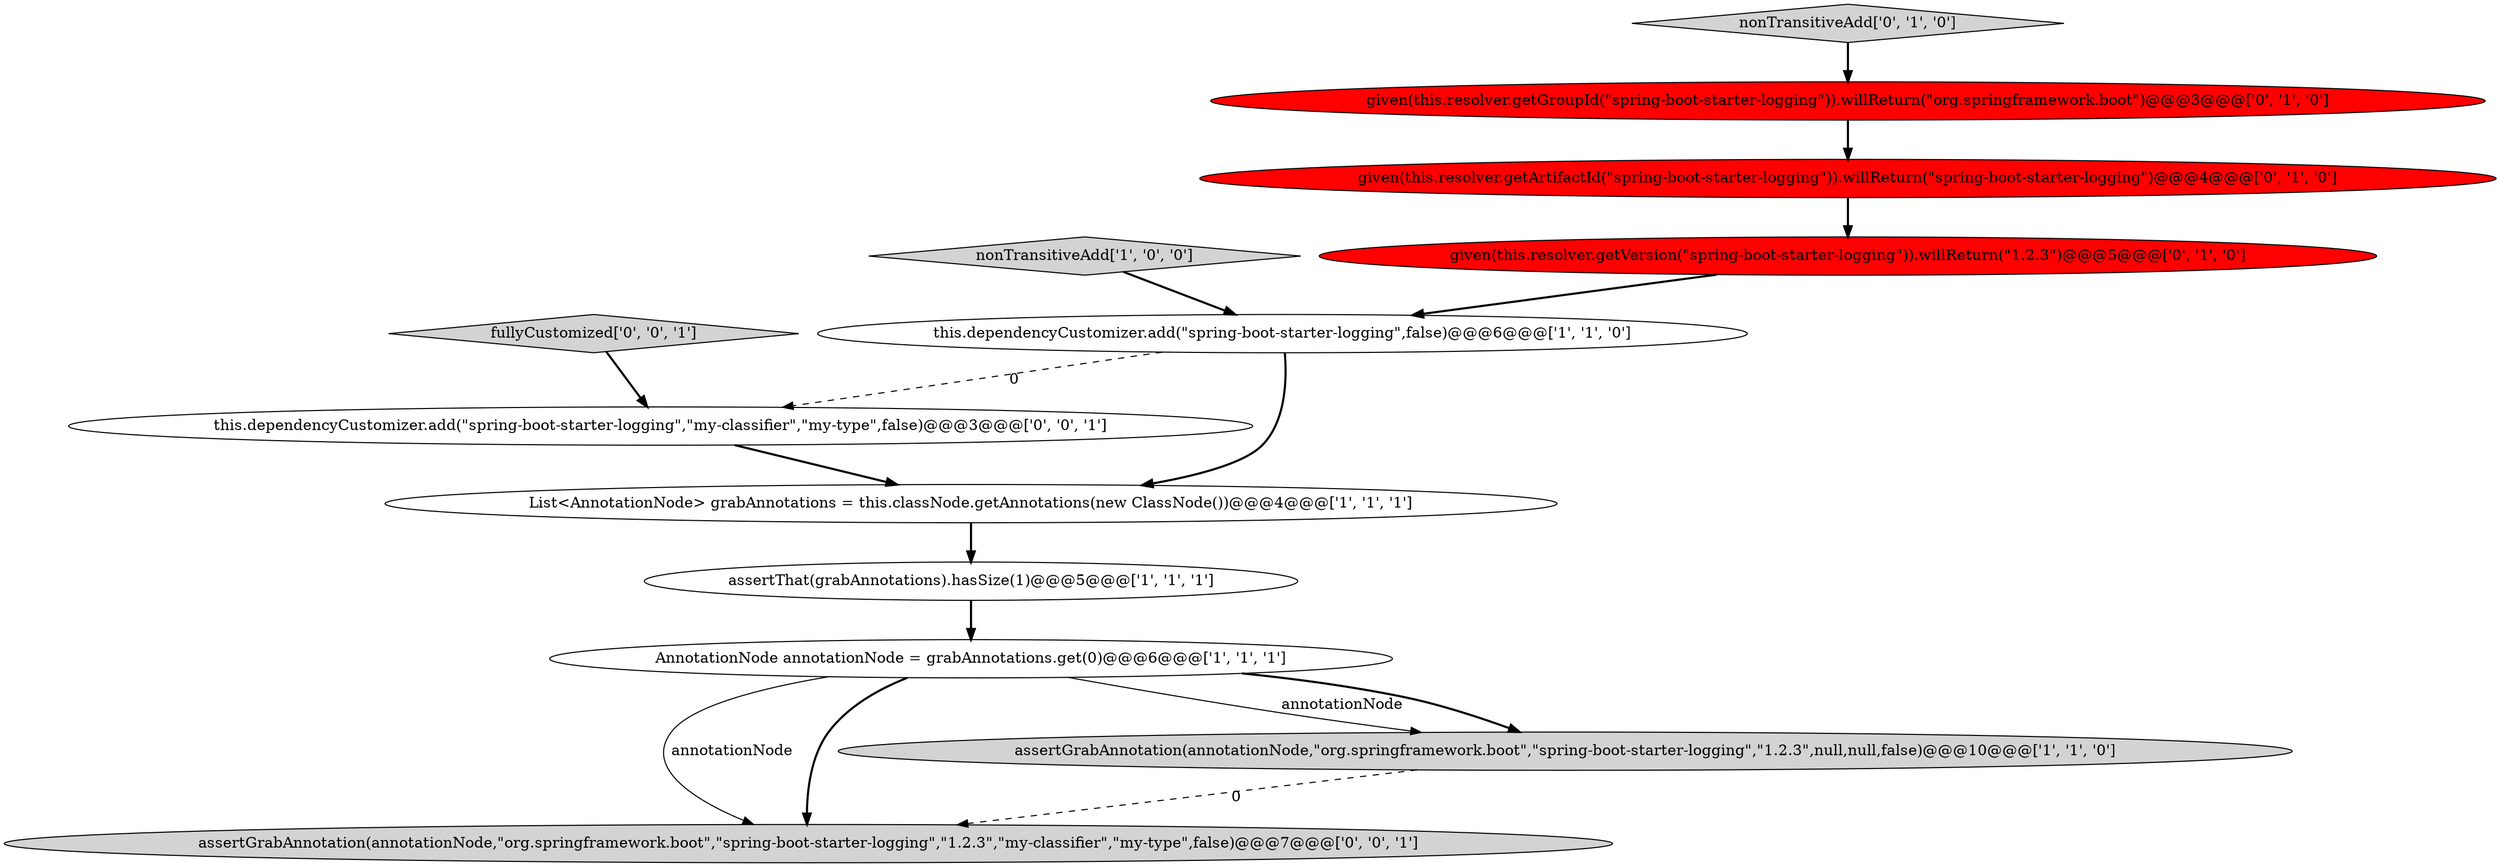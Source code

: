 digraph {
6 [style = filled, label = "given(this.resolver.getArtifactId(\"spring-boot-starter-logging\")).willReturn(\"spring-boot-starter-logging\")@@@4@@@['0', '1', '0']", fillcolor = red, shape = ellipse image = "AAA1AAABBB2BBB"];
1 [style = filled, label = "List<AnnotationNode> grabAnnotations = this.classNode.getAnnotations(new ClassNode())@@@4@@@['1', '1', '1']", fillcolor = white, shape = ellipse image = "AAA0AAABBB1BBB"];
2 [style = filled, label = "nonTransitiveAdd['1', '0', '0']", fillcolor = lightgray, shape = diamond image = "AAA0AAABBB1BBB"];
4 [style = filled, label = "this.dependencyCustomizer.add(\"spring-boot-starter-logging\",false)@@@6@@@['1', '1', '0']", fillcolor = white, shape = ellipse image = "AAA0AAABBB1BBB"];
7 [style = filled, label = "given(this.resolver.getVersion(\"spring-boot-starter-logging\")).willReturn(\"1.2.3\")@@@5@@@['0', '1', '0']", fillcolor = red, shape = ellipse image = "AAA1AAABBB2BBB"];
10 [style = filled, label = "this.dependencyCustomizer.add(\"spring-boot-starter-logging\",\"my-classifier\",\"my-type\",false)@@@3@@@['0', '0', '1']", fillcolor = white, shape = ellipse image = "AAA0AAABBB3BBB"];
11 [style = filled, label = "assertGrabAnnotation(annotationNode,\"org.springframework.boot\",\"spring-boot-starter-logging\",\"1.2.3\",\"my-classifier\",\"my-type\",false)@@@7@@@['0', '0', '1']", fillcolor = lightgray, shape = ellipse image = "AAA0AAABBB3BBB"];
5 [style = filled, label = "assertGrabAnnotation(annotationNode,\"org.springframework.boot\",\"spring-boot-starter-logging\",\"1.2.3\",null,null,false)@@@10@@@['1', '1', '0']", fillcolor = lightgray, shape = ellipse image = "AAA0AAABBB1BBB"];
3 [style = filled, label = "assertThat(grabAnnotations).hasSize(1)@@@5@@@['1', '1', '1']", fillcolor = white, shape = ellipse image = "AAA0AAABBB1BBB"];
9 [style = filled, label = "given(this.resolver.getGroupId(\"spring-boot-starter-logging\")).willReturn(\"org.springframework.boot\")@@@3@@@['0', '1', '0']", fillcolor = red, shape = ellipse image = "AAA1AAABBB2BBB"];
12 [style = filled, label = "fullyCustomized['0', '0', '1']", fillcolor = lightgray, shape = diamond image = "AAA0AAABBB3BBB"];
8 [style = filled, label = "nonTransitiveAdd['0', '1', '0']", fillcolor = lightgray, shape = diamond image = "AAA0AAABBB2BBB"];
0 [style = filled, label = "AnnotationNode annotationNode = grabAnnotations.get(0)@@@6@@@['1', '1', '1']", fillcolor = white, shape = ellipse image = "AAA0AAABBB1BBB"];
1->3 [style = bold, label=""];
0->11 [style = solid, label="annotationNode"];
0->11 [style = bold, label=""];
4->1 [style = bold, label=""];
12->10 [style = bold, label=""];
7->4 [style = bold, label=""];
6->7 [style = bold, label=""];
4->10 [style = dashed, label="0"];
10->1 [style = bold, label=""];
5->11 [style = dashed, label="0"];
2->4 [style = bold, label=""];
0->5 [style = solid, label="annotationNode"];
3->0 [style = bold, label=""];
9->6 [style = bold, label=""];
0->5 [style = bold, label=""];
8->9 [style = bold, label=""];
}
